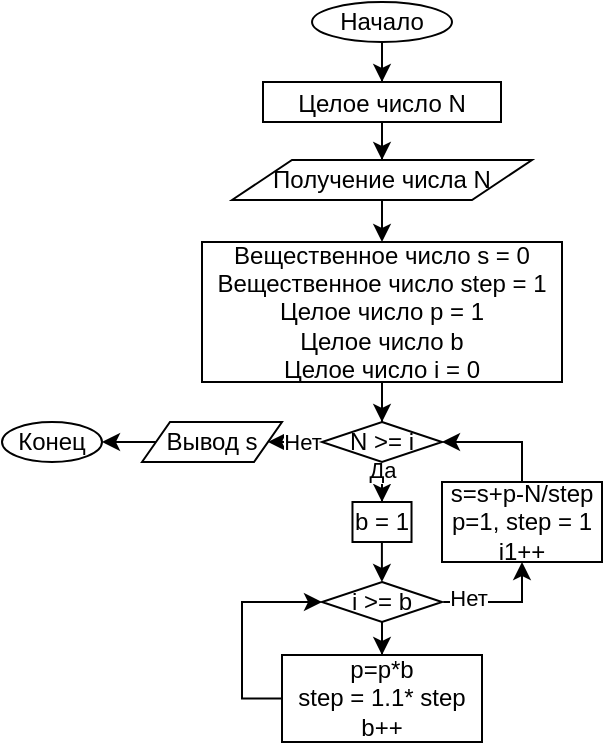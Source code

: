<mxfile version="13.1.14" type="device"><diagram id="C5RBs43oDa-KdzZeNtuy" name="Page-1"><mxGraphModel dx="530" dy="234" grid="1" gridSize="10" guides="1" tooltips="1" connect="1" arrows="1" fold="1" page="1" pageScale="1" pageWidth="827" pageHeight="1169" math="0" shadow="0"><root><mxCell id="WIyWlLk6GJQsqaUBKTNV-0"/><mxCell id="WIyWlLk6GJQsqaUBKTNV-1" parent="WIyWlLk6GJQsqaUBKTNV-0"/><mxCell id="xPAWAuc1GJQb0Io6hW8K-47" style="edgeStyle=orthogonalEdgeStyle;rounded=0;orthogonalLoop=1;jettySize=auto;html=1;entryX=0.5;entryY=0;entryDx=0;entryDy=0;shadow=0;strokeColor=#000000;fillColor=#99CCFF;" edge="1" parent="WIyWlLk6GJQsqaUBKTNV-1" source="xPAWAuc1GJQb0Io6hW8K-20" target="xPAWAuc1GJQb0Io6hW8K-42"><mxGeometry relative="1" as="geometry"/></mxCell><mxCell id="xPAWAuc1GJQb0Io6hW8K-20" value="Начало" style="ellipse;whiteSpace=wrap;html=1;" vertex="1" parent="WIyWlLk6GJQsqaUBKTNV-1"><mxGeometry x="205.009" y="99.997" width="69.99" height="20" as="geometry"/></mxCell><mxCell id="xPAWAuc1GJQb0Io6hW8K-21" value="Конец" style="ellipse;whiteSpace=wrap;html=1;" vertex="1" parent="WIyWlLk6GJQsqaUBKTNV-1"><mxGeometry x="50" y="310" width="50" height="20" as="geometry"/></mxCell><mxCell id="xPAWAuc1GJQb0Io6hW8K-54" value="Нет" style="edgeStyle=orthogonalEdgeStyle;rounded=0;orthogonalLoop=1;jettySize=auto;html=1;shadow=0;strokeColor=#000000;fillColor=#99CCFF;" edge="1" parent="WIyWlLk6GJQsqaUBKTNV-1" source="xPAWAuc1GJQb0Io6hW8K-26" target="xPAWAuc1GJQb0Io6hW8K-53"><mxGeometry x="0.492" relative="1" as="geometry"><mxPoint as="offset"/></mxGeometry></mxCell><mxCell id="xPAWAuc1GJQb0Io6hW8K-56" style="edgeStyle=orthogonalEdgeStyle;rounded=0;orthogonalLoop=1;jettySize=auto;html=1;entryX=0.5;entryY=0;entryDx=0;entryDy=0;shadow=0;strokeColor=#000000;fillColor=#99CCFF;" edge="1" parent="WIyWlLk6GJQsqaUBKTNV-1" source="xPAWAuc1GJQb0Io6hW8K-26" target="xPAWAuc1GJQb0Io6hW8K-32"><mxGeometry relative="1" as="geometry"/></mxCell><mxCell id="xPAWAuc1GJQb0Io6hW8K-57" value="Да" style="edgeLabel;html=1;align=center;verticalAlign=middle;resizable=0;points=[];" vertex="1" connectable="0" parent="xPAWAuc1GJQb0Io6hW8K-56"><mxGeometry x="0.538" relative="1" as="geometry"><mxPoint y="-2" as="offset"/></mxGeometry></mxCell><mxCell id="xPAWAuc1GJQb0Io6hW8K-26" value="N &amp;gt;= i" style="rhombus;whiteSpace=wrap;html=1;" vertex="1" parent="WIyWlLk6GJQsqaUBKTNV-1"><mxGeometry x="210" y="310" width="60" height="20" as="geometry"/></mxCell><mxCell id="xPAWAuc1GJQb0Io6hW8K-64" style="edgeStyle=orthogonalEdgeStyle;rounded=0;orthogonalLoop=1;jettySize=auto;html=1;entryX=0.5;entryY=0;entryDx=0;entryDy=0;shadow=0;strokeColor=#000000;fillColor=#99CCFF;" edge="1" parent="WIyWlLk6GJQsqaUBKTNV-1" source="xPAWAuc1GJQb0Io6hW8K-32" target="xPAWAuc1GJQb0Io6hW8K-61"><mxGeometry relative="1" as="geometry"/></mxCell><mxCell id="xPAWAuc1GJQb0Io6hW8K-32" value="b = 1" style="rounded=0;whiteSpace=wrap;html=1;fontFamily=Helvetica;fontSize=12;fontColor=#000000;align=center;strokeColor=#000000;fillColor=#ffffff;" vertex="1" parent="WIyWlLk6GJQsqaUBKTNV-1"><mxGeometry x="225.24" y="350" width="29.52" height="20" as="geometry"/></mxCell><mxCell id="xPAWAuc1GJQb0Io6hW8K-76" style="edgeStyle=orthogonalEdgeStyle;rounded=0;orthogonalLoop=1;jettySize=auto;html=1;entryX=1;entryY=0.5;entryDx=0;entryDy=0;shadow=0;strokeColor=#000000;fillColor=#99CCFF;" edge="1" parent="WIyWlLk6GJQsqaUBKTNV-1" source="xPAWAuc1GJQb0Io6hW8K-38" target="xPAWAuc1GJQb0Io6hW8K-26"><mxGeometry relative="1" as="geometry"/></mxCell><mxCell id="xPAWAuc1GJQb0Io6hW8K-38" value="s=s+p-N/step&lt;br&gt;p=1, step = 1&lt;br&gt;i1++" style="rounded=0;whiteSpace=wrap;html=1;fontFamily=Helvetica;fontSize=12;fontColor=#000000;align=center;strokeColor=#000000;fillColor=#ffffff;" vertex="1" parent="WIyWlLk6GJQsqaUBKTNV-1"><mxGeometry x="270" y="340" width="80" height="40" as="geometry"/></mxCell><mxCell id="xPAWAuc1GJQb0Io6hW8K-48" style="edgeStyle=orthogonalEdgeStyle;rounded=0;orthogonalLoop=1;jettySize=auto;html=1;entryX=0.5;entryY=0;entryDx=0;entryDy=0;shadow=0;strokeColor=#000000;fillColor=#99CCFF;" edge="1" parent="WIyWlLk6GJQsqaUBKTNV-1" source="xPAWAuc1GJQb0Io6hW8K-42" target="xPAWAuc1GJQb0Io6hW8K-46"><mxGeometry relative="1" as="geometry"/></mxCell><mxCell id="xPAWAuc1GJQb0Io6hW8K-42" value="Целое число N" style="fillColor=#FFFFFF;strokeColor=#000000;" vertex="1" parent="WIyWlLk6GJQsqaUBKTNV-1"><mxGeometry x="180.5" y="140" width="119" height="20" as="geometry"/></mxCell><mxCell id="xPAWAuc1GJQb0Io6hW8K-50" style="edgeStyle=orthogonalEdgeStyle;rounded=0;orthogonalLoop=1;jettySize=auto;html=1;entryX=0.5;entryY=0;entryDx=0;entryDy=0;shadow=0;strokeColor=#000000;fillColor=#99CCFF;" edge="1" parent="WIyWlLk6GJQsqaUBKTNV-1" target="xPAWAuc1GJQb0Io6hW8K-49"><mxGeometry relative="1" as="geometry"><mxPoint x="239.942" y="223.972" as="sourcePoint"/></mxGeometry></mxCell><mxCell id="xPAWAuc1GJQb0Io6hW8K-60" style="edgeStyle=orthogonalEdgeStyle;rounded=0;orthogonalLoop=1;jettySize=auto;html=1;entryX=0.5;entryY=0;entryDx=0;entryDy=0;shadow=0;strokeColor=#000000;fillColor=#99CCFF;" edge="1" parent="WIyWlLk6GJQsqaUBKTNV-1" source="xPAWAuc1GJQb0Io6hW8K-46" target="xPAWAuc1GJQb0Io6hW8K-49"><mxGeometry relative="1" as="geometry"/></mxCell><mxCell id="xPAWAuc1GJQb0Io6hW8K-46" value="Получение числа N" style="shape=parallelogram;perimeter=parallelogramPerimeter;whiteSpace=wrap;html=1;shadow=0;strokeColor=#000000;fillColor=#FFFFFF;" vertex="1" parent="WIyWlLk6GJQsqaUBKTNV-1"><mxGeometry x="165" y="179" width="150" height="20" as="geometry"/></mxCell><mxCell id="xPAWAuc1GJQb0Io6hW8K-51" style="edgeStyle=orthogonalEdgeStyle;rounded=0;orthogonalLoop=1;jettySize=auto;html=1;entryX=0.5;entryY=0;entryDx=0;entryDy=0;shadow=0;strokeColor=#000000;fillColor=#99CCFF;" edge="1" parent="WIyWlLk6GJQsqaUBKTNV-1" source="xPAWAuc1GJQb0Io6hW8K-49" target="xPAWAuc1GJQb0Io6hW8K-26"><mxGeometry relative="1" as="geometry"/></mxCell><mxCell id="xPAWAuc1GJQb0Io6hW8K-49" value="Вещественное число s = 0&lt;br&gt;Вещественное число step = 1&lt;br&gt;Целое число p = 1&lt;br&gt;Целое число b&lt;br&gt;Целое число i = 0" style="rounded=0;whiteSpace=wrap;html=1;shadow=0;strokeColor=#000000;fillColor=#FFFFFF;" vertex="1" parent="WIyWlLk6GJQsqaUBKTNV-1"><mxGeometry x="150" y="220" width="180" height="70" as="geometry"/></mxCell><mxCell id="xPAWAuc1GJQb0Io6hW8K-55" style="edgeStyle=orthogonalEdgeStyle;rounded=0;orthogonalLoop=1;jettySize=auto;html=1;shadow=0;strokeColor=#000000;fillColor=#99CCFF;" edge="1" parent="WIyWlLk6GJQsqaUBKTNV-1" source="xPAWAuc1GJQb0Io6hW8K-53"><mxGeometry relative="1" as="geometry"><mxPoint x="100" y="320" as="targetPoint"/></mxGeometry></mxCell><mxCell id="xPAWAuc1GJQb0Io6hW8K-53" value="Вывод s" style="shape=parallelogram;perimeter=parallelogramPerimeter;whiteSpace=wrap;html=1;shadow=0;strokeColor=#000000;fillColor=#FFFFFF;" vertex="1" parent="WIyWlLk6GJQsqaUBKTNV-1"><mxGeometry x="120" y="310" width="70" height="20" as="geometry"/></mxCell><mxCell id="xPAWAuc1GJQb0Io6hW8K-71" style="edgeStyle=orthogonalEdgeStyle;rounded=0;orthogonalLoop=1;jettySize=auto;html=1;entryX=0.5;entryY=0;entryDx=0;entryDy=0;shadow=0;strokeColor=#000000;fillColor=#99CCFF;" edge="1" parent="WIyWlLk6GJQsqaUBKTNV-1" source="xPAWAuc1GJQb0Io6hW8K-61" target="xPAWAuc1GJQb0Io6hW8K-70"><mxGeometry relative="1" as="geometry"/></mxCell><mxCell id="xPAWAuc1GJQb0Io6hW8K-75" style="edgeStyle=orthogonalEdgeStyle;rounded=0;orthogonalLoop=1;jettySize=auto;html=1;entryX=0.5;entryY=1;entryDx=0;entryDy=0;shadow=0;strokeColor=#000000;fillColor=#99CCFF;exitX=1.011;exitY=0.498;exitDx=0;exitDy=0;exitPerimeter=0;" edge="1" parent="WIyWlLk6GJQsqaUBKTNV-1" source="xPAWAuc1GJQb0Io6hW8K-61" target="xPAWAuc1GJQb0Io6hW8K-38"><mxGeometry relative="1" as="geometry"><Array as="points"><mxPoint x="310" y="400"/></Array></mxGeometry></mxCell><mxCell id="xPAWAuc1GJQb0Io6hW8K-77" value="Нет" style="edgeLabel;html=1;align=center;verticalAlign=middle;resizable=0;points=[];" vertex="1" connectable="0" parent="xPAWAuc1GJQb0Io6hW8K-75"><mxGeometry x="-0.586" y="2" relative="1" as="geometry"><mxPoint as="offset"/></mxGeometry></mxCell><mxCell id="xPAWAuc1GJQb0Io6hW8K-61" value="i &amp;gt;= b" style="rhombus;whiteSpace=wrap;html=1;" vertex="1" parent="WIyWlLk6GJQsqaUBKTNV-1"><mxGeometry x="210" y="390" width="60" height="20" as="geometry"/></mxCell><mxCell id="xPAWAuc1GJQb0Io6hW8K-72" style="edgeStyle=orthogonalEdgeStyle;rounded=0;orthogonalLoop=1;jettySize=auto;html=1;entryX=0;entryY=0.5;entryDx=0;entryDy=0;shadow=0;strokeColor=#000000;fillColor=#99CCFF;" edge="1" parent="WIyWlLk6GJQsqaUBKTNV-1" source="xPAWAuc1GJQb0Io6hW8K-70" target="xPAWAuc1GJQb0Io6hW8K-61"><mxGeometry relative="1" as="geometry"><Array as="points"><mxPoint x="170" y="448"/><mxPoint x="170" y="400"/></Array></mxGeometry></mxCell><mxCell id="xPAWAuc1GJQb0Io6hW8K-70" value="p=p*b&lt;br&gt;step = 1.1* step&lt;br&gt;b++" style="rounded=0;whiteSpace=wrap;html=1;shadow=0;strokeColor=#000000;fillColor=#FFFFFF;" vertex="1" parent="WIyWlLk6GJQsqaUBKTNV-1"><mxGeometry x="190" y="426.5" width="100" height="43.5" as="geometry"/></mxCell></root></mxGraphModel></diagram></mxfile>